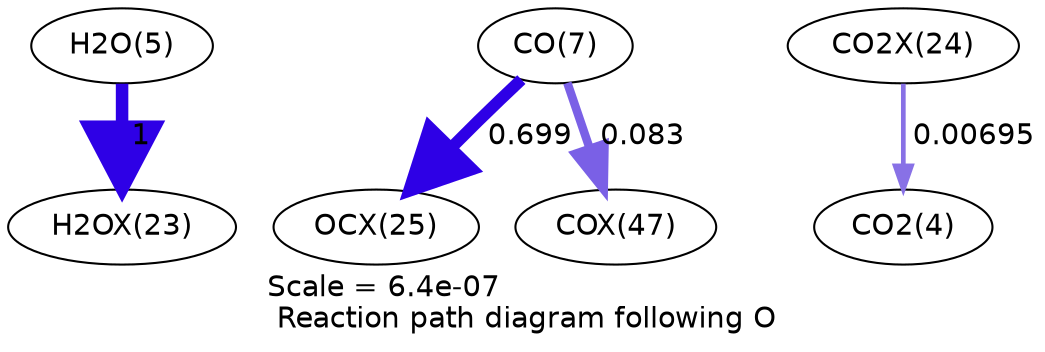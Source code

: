 digraph reaction_paths {
center=1;
s7 -> s94[fontname="Helvetica", penwidth=6, arrowsize=3, color="0.7, 1.5, 0.9"
, label=" 1"];
s9 -> s96[fontname="Helvetica", penwidth=5.73, arrowsize=2.86, color="0.7, 1.2, 0.9"
, label=" 0.699"];
s9 -> s102[fontname="Helvetica", penwidth=4.12, arrowsize=2.06, color="0.7, 0.583, 0.9"
, label=" 0.083"];
s95 -> s6[fontname="Helvetica", penwidth=2.25, arrowsize=1.12, color="0.7, 0.507, 0.9"
, label=" 0.00695"];
s6 [ fontname="Helvetica", label="CO2(4)"];
s7 [ fontname="Helvetica", label="H2O(5)"];
s9 [ fontname="Helvetica", label="CO(7)"];
s94 [ fontname="Helvetica", label="H2OX(23)"];
s95 [ fontname="Helvetica", label="CO2X(24)"];
s96 [ fontname="Helvetica", label="OCX(25)"];
s102 [ fontname="Helvetica", label="COX(47)"];
 label = "Scale = 6.4e-07\l Reaction path diagram following O";
 fontname = "Helvetica";
}

